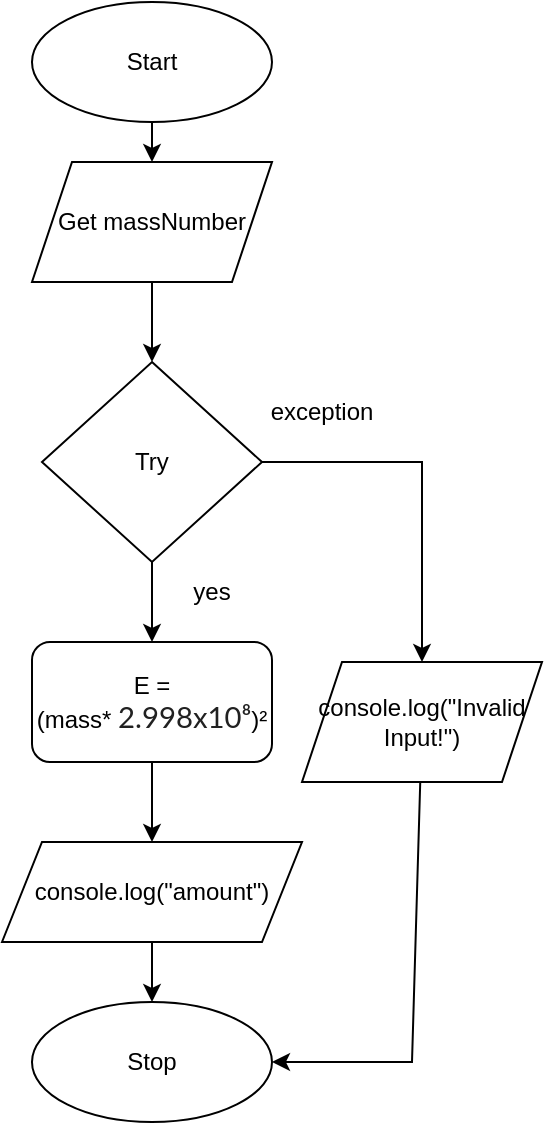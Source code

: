 <mxfile>
    <diagram id="bVoswQC8T6PlKmy4Bn8u" name="Page-1">
        <mxGraphModel dx="594" dy="561" grid="1" gridSize="10" guides="1" tooltips="1" connect="1" arrows="1" fold="1" page="1" pageScale="1" pageWidth="827" pageHeight="1169" math="0" shadow="0">
            <root>
                <mxCell id="0"/>
                <mxCell id="1" parent="0"/>
                <mxCell id="2" value="" style="edgeStyle=none;html=1;" parent="1" source="3" target="6" edge="1">
                    <mxGeometry relative="1" as="geometry"/>
                </mxCell>
                <mxCell id="3" value="Start" style="ellipse;whiteSpace=wrap;html=1;" parent="1" vertex="1">
                    <mxGeometry x="100" y="70" width="120" height="60" as="geometry"/>
                </mxCell>
                <mxCell id="4" value="Stop" style="ellipse;whiteSpace=wrap;html=1;" parent="1" vertex="1">
                    <mxGeometry x="100" y="570" width="120" height="60" as="geometry"/>
                </mxCell>
                <mxCell id="5" value="" style="edgeStyle=none;rounded=0;html=1;" parent="1" source="6" target="11" edge="1">
                    <mxGeometry relative="1" as="geometry"/>
                </mxCell>
                <mxCell id="6" value="Get massNumber" style="shape=parallelogram;perimeter=parallelogramPerimeter;whiteSpace=wrap;html=1;fixedSize=1;" parent="1" vertex="1">
                    <mxGeometry x="100" y="150" width="120" height="60" as="geometry"/>
                </mxCell>
                <mxCell id="7" value="" style="edgeStyle=none;html=1;" parent="1" source="8" target="4" edge="1">
                    <mxGeometry relative="1" as="geometry"/>
                </mxCell>
                <mxCell id="8" value="console.log(&quot;amount&quot;)" style="shape=parallelogram;perimeter=parallelogramPerimeter;whiteSpace=wrap;html=1;fixedSize=1;" parent="1" vertex="1">
                    <mxGeometry x="85" y="490" width="150" height="50" as="geometry"/>
                </mxCell>
                <mxCell id="10" value="" style="edgeStyle=none;rounded=0;html=1;" parent="1" source="11" target="15" edge="1">
                    <mxGeometry relative="1" as="geometry"/>
                </mxCell>
                <mxCell id="21" style="edgeStyle=none;html=1;entryX=0.5;entryY=0;entryDx=0;entryDy=0;rounded=0;" edge="1" parent="1" source="11" target="18">
                    <mxGeometry relative="1" as="geometry">
                        <Array as="points">
                            <mxPoint x="295" y="300"/>
                        </Array>
                    </mxGeometry>
                </mxCell>
                <mxCell id="11" value="Try" style="rhombus;whiteSpace=wrap;html=1;" parent="1" vertex="1">
                    <mxGeometry x="105" y="250" width="110" height="100" as="geometry"/>
                </mxCell>
                <mxCell id="13" value="exception" style="text;html=1;strokeColor=none;fillColor=none;align=center;verticalAlign=middle;whiteSpace=wrap;rounded=0;" parent="1" vertex="1">
                    <mxGeometry x="215" y="260" width="60" height="30" as="geometry"/>
                </mxCell>
                <mxCell id="14" value="" style="edgeStyle=none;rounded=0;html=1;" parent="1" source="15" target="8" edge="1">
                    <mxGeometry relative="1" as="geometry"/>
                </mxCell>
                <mxCell id="15" value="E = (mass*&amp;nbsp;&lt;span style=&quot;color: rgb(33 , 33 , 33) ; font-family: &amp;#34;lato&amp;#34; , sans-serif ; font-size: 14.667px ; text-align: left&quot;&gt;2.998x10⁸&lt;/span&gt;)²" style="rounded=1;whiteSpace=wrap;html=1;" parent="1" vertex="1">
                    <mxGeometry x="100" y="390" width="120" height="60" as="geometry"/>
                </mxCell>
                <mxCell id="16" value="yes" style="text;html=1;strokeColor=none;fillColor=none;align=center;verticalAlign=middle;whiteSpace=wrap;rounded=0;" parent="1" vertex="1">
                    <mxGeometry x="160" y="350" width="60" height="30" as="geometry"/>
                </mxCell>
                <mxCell id="24" style="edgeStyle=none;html=1;entryX=1;entryY=0.5;entryDx=0;entryDy=0;rounded=0;" edge="1" parent="1" source="18" target="4">
                    <mxGeometry relative="1" as="geometry">
                        <Array as="points">
                            <mxPoint x="290" y="600"/>
                        </Array>
                    </mxGeometry>
                </mxCell>
                <mxCell id="18" value="console.log(&quot;Invalid Input!&quot;)" style="shape=parallelogram;perimeter=parallelogramPerimeter;whiteSpace=wrap;html=1;fixedSize=1;" vertex="1" parent="1">
                    <mxGeometry x="235" y="400" width="120" height="60" as="geometry"/>
                </mxCell>
            </root>
        </mxGraphModel>
    </diagram>
</mxfile>